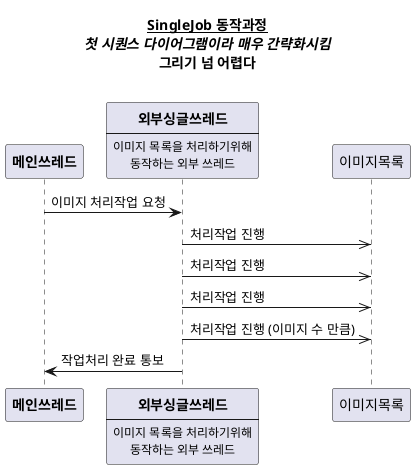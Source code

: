 @startuml WorkFlow

title
    <u>SingleJob 동작과정</u>
    ====<size:14>첫 시퀀스 다이어그램이라 매우 간략화시킴</size>
    그리기 넘 어렵다

end title

participant 메인쓰레드 [
    <size:14><b>메인쓰레드</b></size>
]

participant 외부싱글쓰레드 [
    <size:14><b>외부싱글쓰레드</b></size>
    ----
    <size:12>이미지 목록을 처리하기위해</size>
    <size:12>동작하는 외부 쓰레드</size>
]
participant 이미지목록

메인쓰레드 -> 외부싱글쓰레드: 이미지 처리작업 요청
외부싱글쓰레드 ->> 이미지목록 : 처리작업 진행
외부싱글쓰레드 ->> 이미지목록 : 처리작업 진행
외부싱글쓰레드 ->> 이미지목록 : 처리작업 진행
외부싱글쓰레드 ->> 이미지목록 : 처리작업 진행 (이미지 수 만큼)
외부싱글쓰레드 -> 메인쓰레드 : 작업처리 완료 통보




@enduml